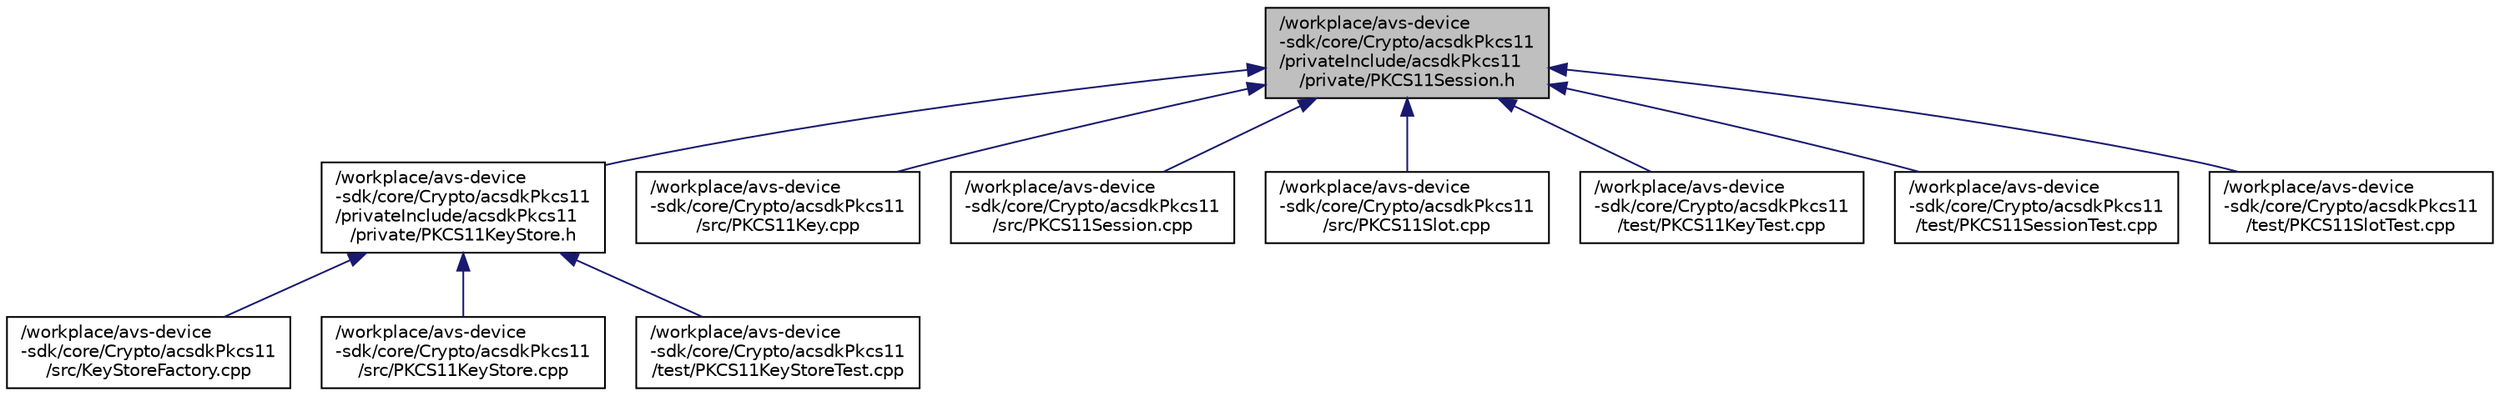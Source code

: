 digraph "/workplace/avs-device-sdk/core/Crypto/acsdkPkcs11/privateInclude/acsdkPkcs11/private/PKCS11Session.h"
{
 // LATEX_PDF_SIZE
  edge [fontname="Helvetica",fontsize="10",labelfontname="Helvetica",labelfontsize="10"];
  node [fontname="Helvetica",fontsize="10",shape=record];
  Node1 [label="/workplace/avs-device\l-sdk/core/Crypto/acsdkPkcs11\l/privateInclude/acsdkPkcs11\l/private/PKCS11Session.h",height=0.2,width=0.4,color="black", fillcolor="grey75", style="filled", fontcolor="black",tooltip=" "];
  Node1 -> Node2 [dir="back",color="midnightblue",fontsize="10",style="solid",fontname="Helvetica"];
  Node2 [label="/workplace/avs-device\l-sdk/core/Crypto/acsdkPkcs11\l/privateInclude/acsdkPkcs11\l/private/PKCS11KeyStore.h",height=0.2,width=0.4,color="black", fillcolor="white", style="filled",URL="$_p_k_c_s11_key_store_8h.html",tooltip=" "];
  Node2 -> Node3 [dir="back",color="midnightblue",fontsize="10",style="solid",fontname="Helvetica"];
  Node3 [label="/workplace/avs-device\l-sdk/core/Crypto/acsdkPkcs11\l/src/KeyStoreFactory.cpp",height=0.2,width=0.4,color="black", fillcolor="white", style="filled",URL="$_key_store_factory_8cpp.html",tooltip=" "];
  Node2 -> Node4 [dir="back",color="midnightblue",fontsize="10",style="solid",fontname="Helvetica"];
  Node4 [label="/workplace/avs-device\l-sdk/core/Crypto/acsdkPkcs11\l/src/PKCS11KeyStore.cpp",height=0.2,width=0.4,color="black", fillcolor="white", style="filled",URL="$_p_k_c_s11_key_store_8cpp.html",tooltip=" "];
  Node2 -> Node5 [dir="back",color="midnightblue",fontsize="10",style="solid",fontname="Helvetica"];
  Node5 [label="/workplace/avs-device\l-sdk/core/Crypto/acsdkPkcs11\l/test/PKCS11KeyStoreTest.cpp",height=0.2,width=0.4,color="black", fillcolor="white", style="filled",URL="$_p_k_c_s11_key_store_test_8cpp.html",tooltip=" "];
  Node1 -> Node6 [dir="back",color="midnightblue",fontsize="10",style="solid",fontname="Helvetica"];
  Node6 [label="/workplace/avs-device\l-sdk/core/Crypto/acsdkPkcs11\l/src/PKCS11Key.cpp",height=0.2,width=0.4,color="black", fillcolor="white", style="filled",URL="$_p_k_c_s11_key_8cpp.html",tooltip=" "];
  Node1 -> Node7 [dir="back",color="midnightblue",fontsize="10",style="solid",fontname="Helvetica"];
  Node7 [label="/workplace/avs-device\l-sdk/core/Crypto/acsdkPkcs11\l/src/PKCS11Session.cpp",height=0.2,width=0.4,color="black", fillcolor="white", style="filled",URL="$_p_k_c_s11_session_8cpp.html",tooltip=" "];
  Node1 -> Node8 [dir="back",color="midnightblue",fontsize="10",style="solid",fontname="Helvetica"];
  Node8 [label="/workplace/avs-device\l-sdk/core/Crypto/acsdkPkcs11\l/src/PKCS11Slot.cpp",height=0.2,width=0.4,color="black", fillcolor="white", style="filled",URL="$_p_k_c_s11_slot_8cpp.html",tooltip=" "];
  Node1 -> Node9 [dir="back",color="midnightblue",fontsize="10",style="solid",fontname="Helvetica"];
  Node9 [label="/workplace/avs-device\l-sdk/core/Crypto/acsdkPkcs11\l/test/PKCS11KeyTest.cpp",height=0.2,width=0.4,color="black", fillcolor="white", style="filled",URL="$_p_k_c_s11_key_test_8cpp.html",tooltip=" "];
  Node1 -> Node10 [dir="back",color="midnightblue",fontsize="10",style="solid",fontname="Helvetica"];
  Node10 [label="/workplace/avs-device\l-sdk/core/Crypto/acsdkPkcs11\l/test/PKCS11SessionTest.cpp",height=0.2,width=0.4,color="black", fillcolor="white", style="filled",URL="$_p_k_c_s11_session_test_8cpp.html",tooltip=" "];
  Node1 -> Node11 [dir="back",color="midnightblue",fontsize="10",style="solid",fontname="Helvetica"];
  Node11 [label="/workplace/avs-device\l-sdk/core/Crypto/acsdkPkcs11\l/test/PKCS11SlotTest.cpp",height=0.2,width=0.4,color="black", fillcolor="white", style="filled",URL="$_p_k_c_s11_slot_test_8cpp.html",tooltip=" "];
}
